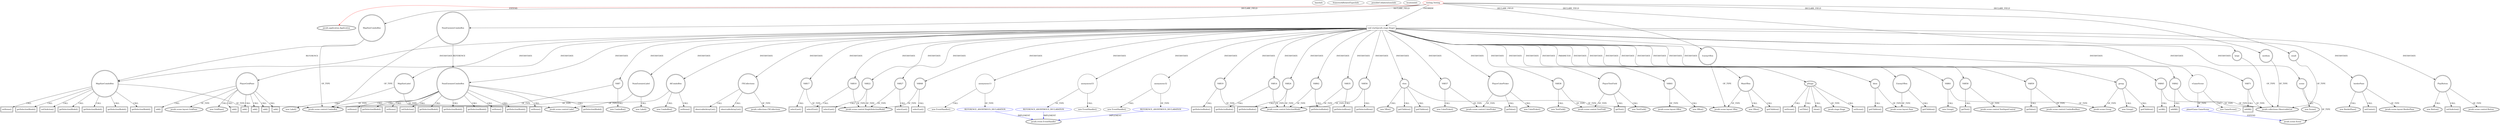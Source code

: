 digraph {
baseInfo[graphId=2645,category="extension_graph",isAnonymous=false,possibleRelation=true]
frameworkRelatedTypesInfo[0="javafx.application.Application"]
possibleCollaborationsInfo[0="2645~OVERRIDING_METHOD_DECLARATION-INSTANTIATION-~javafx.application.Application ~javafx.scene.Scene ~false~false",1="2645~OVERRIDING_METHOD_DECLARATION-INSTANTIATION-~javafx.application.Application ~javafx.event.EventHandler ~false~true"]
locationInfo[projectName="empollondefisica-PlanetGame",filePath="/empollondefisica-PlanetGame/PlanetGame-master/src/testing/Testing.java",contextSignature="Testing",graphId="2645"]
0[label="testing.Testing",vertexType="ROOT_CLIENT_CLASS_DECLARATION",isFrameworkType=false,color=red]
1[label="javafx.application.Application",vertexType="FRAMEWORK_CLASS_TYPE",isFrameworkType=true,peripheries=2]
2[label="EnemyVBox",vertexType="FIELD_DECLARATION",isFrameworkType=true,peripheries=2,shape=circle]
3[label="javafx.scene.layout.VBox",vertexType="FRAMEWORK_CLASS_TYPE",isFrameworkType=true,peripheries=2]
4[label="MapSizeComboBox",vertexType="FIELD_DECLARATION",isFrameworkType=true,peripheries=2,shape=circle]
5[label="javafx.scene.control.ComboBox",vertexType="FRAMEWORK_CLASS_TYPE",isFrameworkType=true,peripheries=2]
6[label="NumEnemiesComboBox",vertexType="FIELD_DECLARATION",isFrameworkType=true,peripheries=2,shape=circle]
8[label="large",vertexType="FIELD_DECLARATION",isFrameworkType=true,peripheries=2,shape=circle]
9[label="javafx.collections.ObservableList",vertexType="FRAMEWORK_INTERFACE_TYPE",isFrameworkType=true,peripheries=2]
10[label="medium",vertexType="FIELD_DECLARATION",isFrameworkType=true,peripheries=2,shape=circle]
12[label="small",vertexType="FIELD_DECLARATION",isFrameworkType=true,peripheries=2,shape=circle]
14[label="void start(javafx.stage.Stage)",vertexType="OVERRIDING_METHOD_DECLARATION",isFrameworkType=false,shape=box]
15[label="pStage",vertexType="PARAMETER_DECLARATION",isFrameworkType=true,peripheries=2]
16[label="javafx.stage.Stage",vertexType="FRAMEWORK_CLASS_TYPE",isFrameworkType=true,peripheries=2]
18[label="group",vertexType="VARIABLE_EXPRESION",isFrameworkType=true,peripheries=2,shape=circle]
19[label="javafx.scene.Group",vertexType="FRAMEWORK_CLASS_TYPE",isFrameworkType=true,peripheries=2]
17[label="new Group()",vertexType="CONSTRUCTOR_CALL",isFrameworkType=true,peripheries=2]
21[label="scene",vertexType="VARIABLE_EXPRESION",isFrameworkType=true,peripheries=2,shape=circle]
22[label="javafx.scene.Scene",vertexType="FRAMEWORK_CLASS_TYPE",isFrameworkType=true,peripheries=2]
20[label="new Scene()",vertexType="CONSTRUCTOR_CALL",isFrameworkType=true,peripheries=2]
24[label="borderPane",vertexType="VARIABLE_EXPRESION",isFrameworkType=true,peripheries=2,shape=circle]
25[label="javafx.scene.layout.BorderPane",vertexType="FRAMEWORK_CLASS_TYPE",isFrameworkType=true,peripheries=2]
23[label="new BorderPane()",vertexType="CONSTRUCTOR_CALL",isFrameworkType=true,peripheries=2]
27[label="MainVBox",vertexType="VARIABLE_EXPRESION",isFrameworkType=true,peripheries=2,shape=circle]
26[label="new VBox()",vertexType="CONSTRUCTOR_CALL",isFrameworkType=true,peripheries=2]
30[label="PlayButton",vertexType="VARIABLE_EXPRESION",isFrameworkType=true,peripheries=2,shape=circle]
31[label="javafx.scene.control.Button",vertexType="FRAMEWORK_CLASS_TYPE",isFrameworkType=true,peripheries=2]
29[label="new Button()",vertexType="CONSTRUCTOR_CALL",isFrameworkType=true,peripheries=2]
33[label="PlayerGridPane",vertexType="VARIABLE_EXPRESION",isFrameworkType=true,peripheries=2,shape=circle]
34[label="javafx.scene.layout.GridPane",vertexType="FRAMEWORK_CLASS_TYPE",isFrameworkType=true,peripheries=2]
32[label="new GridPane()",vertexType="CONSTRUCTOR_CALL",isFrameworkType=true,peripheries=2]
36[label="MapSizeLabel",vertexType="VARIABLE_EXPRESION",isFrameworkType=true,peripheries=2,shape=circle]
37[label="javafx.scene.control.Label",vertexType="FRAMEWORK_CLASS_TYPE",isFrameworkType=true,peripheries=2]
35[label="new Label()",vertexType="CONSTRUCTOR_CALL",isFrameworkType=true,peripheries=2]
39[label="VAR7",vertexType="VARIABLE_EXPRESION",isFrameworkType=true,peripheries=2,shape=circle]
38[label="new ComboBox()",vertexType="CONSTRUCTOR_CALL",isFrameworkType=true,peripheries=2]
41[label="FXCollections",vertexType="VARIABLE_EXPRESION",isFrameworkType=true,peripheries=2,shape=circle]
43[label="javafx.collections.FXCollections",vertexType="FRAMEWORK_CLASS_TYPE",isFrameworkType=true,peripheries=2]
42[label="observableArrayList()",vertexType="INSIDE_CALL",isFrameworkType=true,peripheries=2,shape=box]
44[label="MapSizeComboBox",vertexType="VARIABLE_EXPRESION",isFrameworkType=true,peripheries=2,shape=circle]
45[label="setItems()",vertexType="INSIDE_CALL",isFrameworkType=true,peripheries=2,shape=box]
47[label="VAR10",vertexType="VARIABLE_EXPRESION",isFrameworkType=true,peripheries=2,shape=circle]
49[label="javafx.scene.control.SingleSelectionModel",vertexType="FRAMEWORK_CLASS_TYPE",isFrameworkType=true,peripheries=2]
48[label="selectFirst()",vertexType="INSIDE_CALL",isFrameworkType=true,peripheries=2,shape=box]
51[label="getSelectionModel()",vertexType="INSIDE_CALL",isFrameworkType=true,peripheries=2,shape=box]
53[label="setOnAction()",vertexType="INSIDE_CALL",isFrameworkType=true,peripheries=2,shape=box]
55[label="anonymous13",vertexType="VARIABLE_EXPRESION",isFrameworkType=false,shape=circle]
56[label="REFERENCE_ANONYMOUS_DECLARATION",vertexType="REFERENCE_ANONYMOUS_DECLARATION",isFrameworkType=false,color=blue]
57[label="javafx.event.EventHandler",vertexType="FRAMEWORK_INTERFACE_TYPE",isFrameworkType=true,peripheries=2]
54[label="new EventHandler()",vertexType="CONSTRUCTOR_CALL",isFrameworkType=false]
58[label="VAR14",vertexType="VARIABLE_EXPRESION",isFrameworkType=true,peripheries=2,shape=circle]
60[label="javafx.scene.control.SelectionModel",vertexType="FRAMEWORK_CLASS_TYPE",isFrameworkType=true,peripheries=2]
59[label="getSelectedIndex()",vertexType="INSIDE_CALL",isFrameworkType=true,peripheries=2,shape=box]
62[label="getSelectionModel()",vertexType="INSIDE_CALL",isFrameworkType=true,peripheries=2,shape=box]
63[label="NumEnemiesComboBox",vertexType="VARIABLE_EXPRESION",isFrameworkType=true,peripheries=2,shape=circle]
64[label="setItems()",vertexType="INSIDE_CALL",isFrameworkType=true,peripheries=2,shape=box]
66[label="VAR17",vertexType="VARIABLE_EXPRESION",isFrameworkType=true,peripheries=2,shape=circle]
67[label="selectLast()",vertexType="INSIDE_CALL",isFrameworkType=true,peripheries=2,shape=box]
70[label="getSelectionModel()",vertexType="INSIDE_CALL",isFrameworkType=true,peripheries=2,shape=box]
71[label="VAR19",vertexType="VARIABLE_EXPRESION",isFrameworkType=true,peripheries=2,shape=circle]
72[label="getSelectedIndex()",vertexType="INSIDE_CALL",isFrameworkType=true,peripheries=2,shape=box]
75[label="getSelectionModel()",vertexType="INSIDE_CALL",isFrameworkType=true,peripheries=2,shape=box]
77[label="setItems()",vertexType="INSIDE_CALL",isFrameworkType=true,peripheries=2,shape=box]
78[label="VAR22",vertexType="VARIABLE_EXPRESION",isFrameworkType=true,peripheries=2,shape=circle]
79[label="selectLast()",vertexType="INSIDE_CALL",isFrameworkType=true,peripheries=2,shape=box]
82[label="getSelectionModel()",vertexType="INSIDE_CALL",isFrameworkType=true,peripheries=2,shape=box]
83[label="VAR24",vertexType="VARIABLE_EXPRESION",isFrameworkType=true,peripheries=2,shape=circle]
84[label="getSelectedIndex()",vertexType="INSIDE_CALL",isFrameworkType=true,peripheries=2,shape=box]
87[label="getSelectionModel()",vertexType="INSIDE_CALL",isFrameworkType=true,peripheries=2,shape=box]
89[label="setItems()",vertexType="INSIDE_CALL",isFrameworkType=true,peripheries=2,shape=box]
90[label="VAR27",vertexType="VARIABLE_EXPRESION",isFrameworkType=true,peripheries=2,shape=circle]
91[label="selectLast()",vertexType="INSIDE_CALL",isFrameworkType=true,peripheries=2,shape=box]
94[label="getSelectionModel()",vertexType="INSIDE_CALL",isFrameworkType=true,peripheries=2,shape=box]
96[label="NumEnemiesLabel",vertexType="VARIABLE_EXPRESION",isFrameworkType=true,peripheries=2,shape=circle]
95[label="new Label()",vertexType="CONSTRUCTOR_CALL",isFrameworkType=true,peripheries=2]
99[label="setItems()",vertexType="INSIDE_CALL",isFrameworkType=true,peripheries=2,shape=box]
101[label="setOnAction()",vertexType="INSIDE_CALL",isFrameworkType=true,peripheries=2,shape=box]
103[label="anonymous32",vertexType="VARIABLE_EXPRESION",isFrameworkType=false,shape=circle]
104[label="REFERENCE_ANONYMOUS_DECLARATION",vertexType="REFERENCE_ANONYMOUS_DECLARATION",isFrameworkType=false,color=blue]
102[label="new EventHandler()",vertexType="CONSTRUCTOR_CALL",isFrameworkType=false]
107[label="observableArrayList()",vertexType="INSIDE_CALL",isFrameworkType=true,peripheries=2,shape=box]
109[label="vbox",vertexType="VARIABLE_EXPRESION",isFrameworkType=true,peripheries=2,shape=circle]
108[label="new VBox()",vertexType="CONSTRUCTOR_CALL",isFrameworkType=true,peripheries=2]
111[label="VAR35",vertexType="VARIABLE_EXPRESION",isFrameworkType=true,peripheries=2,shape=circle]
112[label="getSelectedItem()",vertexType="INSIDE_CALL",isFrameworkType=true,peripheries=2,shape=box]
115[label="getSelectionModel()",vertexType="INSIDE_CALL",isFrameworkType=true,peripheries=2,shape=box]
117[label="VAR37",vertexType="VARIABLE_EXPRESION",isFrameworkType=true,peripheries=2,shape=circle]
118[label="javafx.scene.control.ColorPicker",vertexType="FRAMEWORK_CLASS_TYPE",isFrameworkType=true,peripheries=2]
116[label="new ColorPicker()",vertexType="CONSTRUCTOR_CALL",isFrameworkType=true,peripheries=2]
120[label="VAR38",vertexType="VARIABLE_EXPRESION",isFrameworkType=true,peripheries=2,shape=circle]
121[label="javafx.scene.control.TextField",vertexType="FRAMEWORK_CLASS_TYPE",isFrameworkType=true,peripheries=2]
119[label="new TextField()",vertexType="CONSTRUCTOR_CALL",isFrameworkType=true,peripheries=2]
123[label="AIComboBox",vertexType="VARIABLE_EXPRESION",isFrameworkType=true,peripheries=2,shape=circle]
122[label="new ComboBox()",vertexType="CONSTRUCTOR_CALL",isFrameworkType=true,peripheries=2]
126[label="setItems()",vertexType="INSIDE_CALL",isFrameworkType=true,peripheries=2,shape=box]
128[label="VAR41",vertexType="VARIABLE_EXPRESION",isFrameworkType=true,peripheries=2,shape=circle]
129[label="javafx.scene.layout.HBox",vertexType="FRAMEWORK_CLASS_TYPE",isFrameworkType=true,peripheries=2]
127[label="new HBox()",vertexType="CONSTRUCTOR_CALL",isFrameworkType=true,peripheries=2]
130[label="VAR42",vertexType="VARIABLE_EXPRESION",isFrameworkType=true,peripheries=2,shape=circle]
131[label="addAll()",vertexType="INSIDE_CALL",isFrameworkType=true,peripheries=2,shape=box]
133[label="hbox",vertexType="VARIABLE_EXPRESION",isFrameworkType=true,peripheries=2,shape=circle]
135[label="javafx.scene.layout.Pane",vertexType="FRAMEWORK_CLASS_TYPE",isFrameworkType=true,peripheries=2]
134[label="getChildren()",vertexType="INSIDE_CALL",isFrameworkType=true,peripheries=2,shape=box]
137[label="getChildren()",vertexType="INSIDE_CALL",isFrameworkType=true,peripheries=2,shape=box]
138[label="VAR45",vertexType="VARIABLE_EXPRESION",isFrameworkType=true,peripheries=2,shape=circle]
139[label="setAll()",vertexType="INSIDE_CALL",isFrameworkType=true,peripheries=2,shape=box]
141[label="EnemyVBox",vertexType="VARIABLE_EXPRESION",isFrameworkType=true,peripheries=2,shape=circle]
142[label="getChildren()",vertexType="INSIDE_CALL",isFrameworkType=true,peripheries=2,shape=box]
145[label="getChildren()",vertexType="INSIDE_CALL",isFrameworkType=true,peripheries=2,shape=box]
146[label="VAR48",vertexType="VARIABLE_EXPRESION",isFrameworkType=true,peripheries=2,shape=circle]
147[label="selectLast()",vertexType="INSIDE_CALL",isFrameworkType=true,peripheries=2,shape=box]
150[label="getSelectionModel()",vertexType="INSIDE_CALL",isFrameworkType=true,peripheries=2,shape=box]
152[label="PlayerColorPicker",vertexType="VARIABLE_EXPRESION",isFrameworkType=true,peripheries=2,shape=circle]
151[label="new ColorPicker()",vertexType="CONSTRUCTOR_CALL",isFrameworkType=true,peripheries=2]
155[label="PlayerTextField",vertexType="VARIABLE_EXPRESION",isFrameworkType=true,peripheries=2,shape=circle]
154[label="new TextField()",vertexType="CONSTRUCTOR_CALL",isFrameworkType=true,peripheries=2]
158[label="setOnAction()",vertexType="INSIDE_CALL",isFrameworkType=true,peripheries=2,shape=box]
160[label="anonymous53",vertexType="VARIABLE_EXPRESION",isFrameworkType=false,shape=circle]
161[label="REFERENCE_ANONYMOUS_DECLARATION",vertexType="REFERENCE_ANONYMOUS_DECLARATION",isFrameworkType=false,color=blue]
159[label="new EventHandler()",vertexType="CONSTRUCTOR_CALL",isFrameworkType=false]
164[label="getText()",vertexType="INSIDE_CALL",isFrameworkType=true,peripheries=2,shape=box]
166[label="getValue()",vertexType="INSIDE_CALL",isFrameworkType=true,peripheries=2,shape=box]
167[label="VAR56",vertexType="VARIABLE_EXPRESION",isFrameworkType=true,peripheries=2,shape=circle]
168[label="getSelectedItem()",vertexType="INSIDE_CALL",isFrameworkType=true,peripheries=2,shape=box]
171[label="getSelectionModel()",vertexType="INSIDE_CALL",isFrameworkType=true,peripheries=2,shape=box]
172[label="VAR58",vertexType="VARIABLE_EXPRESION",isFrameworkType=true,peripheries=2,shape=circle]
174[label="javafx.scene.control.TextInputControl",vertexType="FRAMEWORK_CLASS_TYPE",isFrameworkType=true,peripheries=2]
173[label="getText()",vertexType="INSIDE_CALL",isFrameworkType=true,peripheries=2,shape=box]
175[label="VAR59",vertexType="VARIABLE_EXPRESION",isFrameworkType=true,peripheries=2,shape=circle]
177[label="javafx.scene.control.ComboBoxBase",vertexType="FRAMEWORK_CLASS_TYPE",isFrameworkType=true,peripheries=2]
176[label="getValue()",vertexType="INSIDE_CALL",isFrameworkType=true,peripheries=2,shape=box]
179[label="vGameScene",vertexType="VARIABLE_EXPRESION",isFrameworkType=false,shape=circle]
180[label="planetGame.GameScene",vertexType="REFERENCE_CLIENT_CLASS_DECLARATION",isFrameworkType=false,color=blue]
178[label="new GameScene()",vertexType="CONSTRUCTOR_CALL",isFrameworkType=false]
183[label="VAR61",vertexType="VARIABLE_EXPRESION",isFrameworkType=true,peripheries=2,shape=circle]
182[label="new Group()",vertexType="CONSTRUCTOR_CALL",isFrameworkType=true,peripheries=2]
185[label="VAR62",vertexType="VARIABLE_EXPRESION",isFrameworkType=true,peripheries=2,shape=circle]
186[label="getSelectedIndex()",vertexType="INSIDE_CALL",isFrameworkType=true,peripheries=2,shape=box]
189[label="getSelectionModel()",vertexType="INSIDE_CALL",isFrameworkType=true,peripheries=2,shape=box]
191[label="setScene()",vertexType="INSIDE_CALL",isFrameworkType=true,peripheries=2,shape=box]
193[label="add()",vertexType="INSIDE_CALL",isFrameworkType=true,peripheries=2,shape=box]
195[label="add()",vertexType="INSIDE_CALL",isFrameworkType=true,peripheries=2,shape=box]
197[label="add()",vertexType="INSIDE_CALL",isFrameworkType=true,peripheries=2,shape=box]
199[label="add()",vertexType="INSIDE_CALL",isFrameworkType=true,peripheries=2,shape=box]
201[label="add()",vertexType="INSIDE_CALL",isFrameworkType=true,peripheries=2,shape=box]
203[label="add()",vertexType="INSIDE_CALL",isFrameworkType=true,peripheries=2,shape=box]
204[label="VAR71",vertexType="VARIABLE_EXPRESION",isFrameworkType=true,peripheries=2,shape=circle]
205[label="addAll()",vertexType="INSIDE_CALL",isFrameworkType=true,peripheries=2,shape=box]
208[label="getChildren()",vertexType="INSIDE_CALL",isFrameworkType=true,peripheries=2,shape=box]
210[label="setCenter()",vertexType="INSIDE_CALL",isFrameworkType=true,peripheries=2,shape=box]
212[label="getChildren()",vertexType="INSIDE_CALL",isFrameworkType=true,peripheries=2,shape=box]
214[label="setScene()",vertexType="INSIDE_CALL",isFrameworkType=true,peripheries=2,shape=box]
216[label="setTitle()",vertexType="INSIDE_CALL",isFrameworkType=true,peripheries=2,shape=box]
218[label="show()",vertexType="INSIDE_CALL",isFrameworkType=true,peripheries=2,shape=box]
0->1[label="EXTEND",color=red]
0->2[label="DECLARE_FIELD"]
2->3[label="OF_TYPE"]
0->4[label="DECLARE_FIELD"]
4->5[label="OF_TYPE"]
0->6[label="DECLARE_FIELD"]
6->5[label="OF_TYPE"]
0->8[label="DECLARE_FIELD"]
8->9[label="OF_TYPE"]
0->10[label="DECLARE_FIELD"]
10->9[label="OF_TYPE"]
0->12[label="DECLARE_FIELD"]
12->9[label="OF_TYPE"]
0->14[label="OVERRIDE"]
15->16[label="OF_TYPE"]
14->15[label="PARAMETER"]
14->18[label="INSTANTIATE"]
18->19[label="OF_TYPE"]
18->17[label="CALL"]
14->21[label="INSTANTIATE"]
21->22[label="OF_TYPE"]
21->20[label="CALL"]
14->24[label="INSTANTIATE"]
24->25[label="OF_TYPE"]
24->23[label="CALL"]
14->27[label="INSTANTIATE"]
27->3[label="OF_TYPE"]
27->26[label="CALL"]
14->30[label="INSTANTIATE"]
30->31[label="OF_TYPE"]
30->29[label="CALL"]
14->33[label="INSTANTIATE"]
33->34[label="OF_TYPE"]
33->32[label="CALL"]
14->36[label="INSTANTIATE"]
36->37[label="OF_TYPE"]
36->35[label="CALL"]
14->39[label="INSTANTIATE"]
39->5[label="OF_TYPE"]
39->38[label="CALL"]
14->41[label="INSTANTIATE"]
41->43[label="OF_TYPE"]
41->42[label="CALL"]
14->44[label="INSTANTIATE"]
4->44[label="REFERENCE"]
44->5[label="OF_TYPE"]
44->45[label="CALL"]
14->47[label="INSTANTIATE"]
47->49[label="OF_TYPE"]
47->48[label="CALL"]
44->51[label="CALL"]
44->53[label="CALL"]
14->55[label="INSTANTIATE"]
56->57[label="IMPLEMENT",color=blue]
55->56[label="OF_TYPE"]
55->54[label="CALL"]
14->58[label="INSTANTIATE"]
58->60[label="OF_TYPE"]
58->59[label="CALL"]
44->62[label="CALL"]
14->63[label="INSTANTIATE"]
6->63[label="REFERENCE"]
63->5[label="OF_TYPE"]
63->64[label="CALL"]
14->66[label="INSTANTIATE"]
66->49[label="OF_TYPE"]
66->67[label="CALL"]
63->70[label="CALL"]
14->71[label="INSTANTIATE"]
71->60[label="OF_TYPE"]
71->72[label="CALL"]
44->75[label="CALL"]
63->77[label="CALL"]
14->78[label="INSTANTIATE"]
78->49[label="OF_TYPE"]
78->79[label="CALL"]
63->82[label="CALL"]
14->83[label="INSTANTIATE"]
83->60[label="OF_TYPE"]
83->84[label="CALL"]
44->87[label="CALL"]
63->89[label="CALL"]
14->90[label="INSTANTIATE"]
90->49[label="OF_TYPE"]
90->91[label="CALL"]
63->94[label="CALL"]
14->96[label="INSTANTIATE"]
96->37[label="OF_TYPE"]
96->95[label="CALL"]
63->99[label="CALL"]
63->101[label="CALL"]
14->103[label="INSTANTIATE"]
104->57[label="IMPLEMENT",color=blue]
103->104[label="OF_TYPE"]
103->102[label="CALL"]
41->107[label="CALL"]
14->109[label="INSTANTIATE"]
109->3[label="OF_TYPE"]
109->108[label="CALL"]
14->111[label="INSTANTIATE"]
111->60[label="OF_TYPE"]
111->112[label="CALL"]
63->115[label="CALL"]
14->117[label="INSTANTIATE"]
117->118[label="OF_TYPE"]
117->116[label="CALL"]
14->120[label="INSTANTIATE"]
120->121[label="OF_TYPE"]
120->119[label="CALL"]
14->123[label="INSTANTIATE"]
123->5[label="OF_TYPE"]
123->122[label="CALL"]
123->126[label="CALL"]
14->128[label="INSTANTIATE"]
128->129[label="OF_TYPE"]
128->127[label="CALL"]
14->130[label="INSTANTIATE"]
130->9[label="OF_TYPE"]
130->131[label="CALL"]
14->133[label="INSTANTIATE"]
133->135[label="OF_TYPE"]
133->134[label="CALL"]
109->137[label="CALL"]
14->138[label="INSTANTIATE"]
138->9[label="OF_TYPE"]
138->139[label="CALL"]
14->141[label="INSTANTIATE"]
141->135[label="OF_TYPE"]
141->142[label="CALL"]
109->145[label="CALL"]
14->146[label="INSTANTIATE"]
146->49[label="OF_TYPE"]
146->147[label="CALL"]
63->150[label="CALL"]
14->152[label="INSTANTIATE"]
152->118[label="OF_TYPE"]
152->151[label="CALL"]
14->155[label="INSTANTIATE"]
155->121[label="OF_TYPE"]
155->154[label="CALL"]
30->158[label="CALL"]
14->160[label="INSTANTIATE"]
161->57[label="IMPLEMENT",color=blue]
160->161[label="OF_TYPE"]
160->159[label="CALL"]
155->164[label="CALL"]
152->166[label="CALL"]
14->167[label="INSTANTIATE"]
167->60[label="OF_TYPE"]
167->168[label="CALL"]
63->171[label="CALL"]
14->172[label="INSTANTIATE"]
172->174[label="OF_TYPE"]
172->173[label="CALL"]
14->175[label="INSTANTIATE"]
175->177[label="OF_TYPE"]
175->176[label="CALL"]
14->179[label="INSTANTIATE"]
180->22[label="EXTEND",color=blue]
179->180[label="OF_TYPE"]
179->178[label="CALL"]
14->183[label="INSTANTIATE"]
183->19[label="OF_TYPE"]
183->182[label="CALL"]
14->185[label="INSTANTIATE"]
185->60[label="OF_TYPE"]
185->186[label="CALL"]
44->189[label="CALL"]
15->191[label="CALL"]
33->193[label="CALL"]
33->195[label="CALL"]
33->197[label="CALL"]
33->199[label="CALL"]
33->201[label="CALL"]
33->203[label="CALL"]
14->204[label="INSTANTIATE"]
204->9[label="OF_TYPE"]
204->205[label="CALL"]
27->208[label="CALL"]
24->210[label="CALL"]
18->212[label="CALL"]
15->214[label="CALL"]
15->216[label="CALL"]
15->218[label="CALL"]
}
